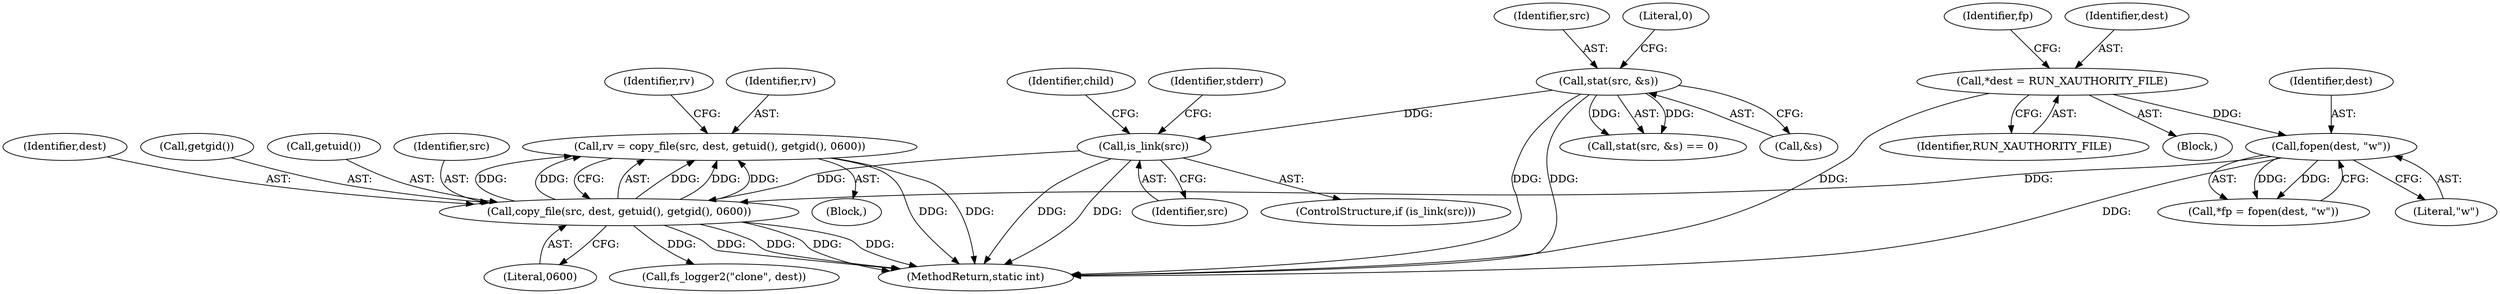digraph "0_firejail_b8a4ff9775318ca5e679183884a6a63f3da8f863_3@API" {
"1000178" [label="(Call,rv = copy_file(src, dest, getuid(), getgid(), 0600))"];
"1000180" [label="(Call,copy_file(src, dest, getuid(), getgid(), 0600))"];
"1000152" [label="(Call,is_link(src))"];
"1000145" [label="(Call,stat(src, &s))"];
"1000113" [label="(Call,fopen(dest, \"w\"))"];
"1000107" [label="(Call,*dest = RUN_XAUTHORITY_FILE)"];
"1000112" [label="(Identifier,fp)"];
"1000178" [label="(Call,rv = copy_file(src, dest, getuid(), getgid(), 0600))"];
"1000115" [label="(Literal,\"w\")"];
"1000108" [label="(Identifier,dest)"];
"1000152" [label="(Call,is_link(src))"];
"1000182" [label="(Identifier,dest)"];
"1000156" [label="(Identifier,stderr)"];
"1000187" [label="(Identifier,rv)"];
"1000180" [label="(Call,copy_file(src, dest, getuid(), getgid(), 0600))"];
"1000153" [label="(Identifier,src)"];
"1000144" [label="(Call,stat(src, &s) == 0)"];
"1000174" [label="(Block,)"];
"1000206" [label="(MethodReturn,static int)"];
"1000184" [label="(Call,getgid())"];
"1000183" [label="(Call,getuid())"];
"1000179" [label="(Identifier,rv)"];
"1000111" [label="(Call,*fp = fopen(dest, \"w\"))"];
"1000181" [label="(Identifier,src)"];
"1000162" [label="(Identifier,child)"];
"1000185" [label="(Literal,0600)"];
"1000146" [label="(Identifier,src)"];
"1000103" [label="(Block,)"];
"1000149" [label="(Literal,0)"];
"1000114" [label="(Identifier,dest)"];
"1000109" [label="(Identifier,RUN_XAUTHORITY_FILE)"];
"1000193" [label="(Call,fs_logger2(\"clone\", dest))"];
"1000107" [label="(Call,*dest = RUN_XAUTHORITY_FILE)"];
"1000151" [label="(ControlStructure,if (is_link(src)))"];
"1000147" [label="(Call,&s)"];
"1000113" [label="(Call,fopen(dest, \"w\"))"];
"1000145" [label="(Call,stat(src, &s))"];
"1000178" -> "1000174"  [label="AST: "];
"1000178" -> "1000180"  [label="CFG: "];
"1000179" -> "1000178"  [label="AST: "];
"1000180" -> "1000178"  [label="AST: "];
"1000187" -> "1000178"  [label="CFG: "];
"1000178" -> "1000206"  [label="DDG: "];
"1000178" -> "1000206"  [label="DDG: "];
"1000180" -> "1000178"  [label="DDG: "];
"1000180" -> "1000178"  [label="DDG: "];
"1000180" -> "1000178"  [label="DDG: "];
"1000180" -> "1000178"  [label="DDG: "];
"1000180" -> "1000178"  [label="DDG: "];
"1000180" -> "1000185"  [label="CFG: "];
"1000181" -> "1000180"  [label="AST: "];
"1000182" -> "1000180"  [label="AST: "];
"1000183" -> "1000180"  [label="AST: "];
"1000184" -> "1000180"  [label="AST: "];
"1000185" -> "1000180"  [label="AST: "];
"1000180" -> "1000206"  [label="DDG: "];
"1000180" -> "1000206"  [label="DDG: "];
"1000180" -> "1000206"  [label="DDG: "];
"1000180" -> "1000206"  [label="DDG: "];
"1000152" -> "1000180"  [label="DDG: "];
"1000113" -> "1000180"  [label="DDG: "];
"1000180" -> "1000193"  [label="DDG: "];
"1000152" -> "1000151"  [label="AST: "];
"1000152" -> "1000153"  [label="CFG: "];
"1000153" -> "1000152"  [label="AST: "];
"1000156" -> "1000152"  [label="CFG: "];
"1000162" -> "1000152"  [label="CFG: "];
"1000152" -> "1000206"  [label="DDG: "];
"1000152" -> "1000206"  [label="DDG: "];
"1000145" -> "1000152"  [label="DDG: "];
"1000145" -> "1000144"  [label="AST: "];
"1000145" -> "1000147"  [label="CFG: "];
"1000146" -> "1000145"  [label="AST: "];
"1000147" -> "1000145"  [label="AST: "];
"1000149" -> "1000145"  [label="CFG: "];
"1000145" -> "1000206"  [label="DDG: "];
"1000145" -> "1000206"  [label="DDG: "];
"1000145" -> "1000144"  [label="DDG: "];
"1000145" -> "1000144"  [label="DDG: "];
"1000113" -> "1000111"  [label="AST: "];
"1000113" -> "1000115"  [label="CFG: "];
"1000114" -> "1000113"  [label="AST: "];
"1000115" -> "1000113"  [label="AST: "];
"1000111" -> "1000113"  [label="CFG: "];
"1000113" -> "1000206"  [label="DDG: "];
"1000113" -> "1000111"  [label="DDG: "];
"1000113" -> "1000111"  [label="DDG: "];
"1000107" -> "1000113"  [label="DDG: "];
"1000107" -> "1000103"  [label="AST: "];
"1000107" -> "1000109"  [label="CFG: "];
"1000108" -> "1000107"  [label="AST: "];
"1000109" -> "1000107"  [label="AST: "];
"1000112" -> "1000107"  [label="CFG: "];
"1000107" -> "1000206"  [label="DDG: "];
}
